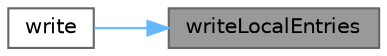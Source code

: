 digraph "writeLocalEntries"
{
 // LATEX_PDF_SIZE
  bgcolor="transparent";
  edge [fontname=Helvetica,fontsize=10,labelfontname=Helvetica,labelfontsize=10];
  node [fontname=Helvetica,fontsize=10,shape=box,height=0.2,width=0.4];
  rankdir="RL";
  Node1 [id="Node000001",label="writeLocalEntries",height=0.2,width=0.4,color="gray40", fillcolor="grey60", style="filled", fontcolor="black",tooltip=" "];
  Node1 -> Node2 [id="edge1_Node000001_Node000002",dir="back",color="steelblue1",style="solid",tooltip=" "];
  Node2 [id="Node000002",label="write",height=0.2,width=0.4,color="grey40", fillcolor="white", style="filled",URL="$classFoam_1_1atmNutWallFunctionFvPatchScalarField.html#a293fdfec8bdfbd5c3913ab4c9f3454ff",tooltip=" "];
}
